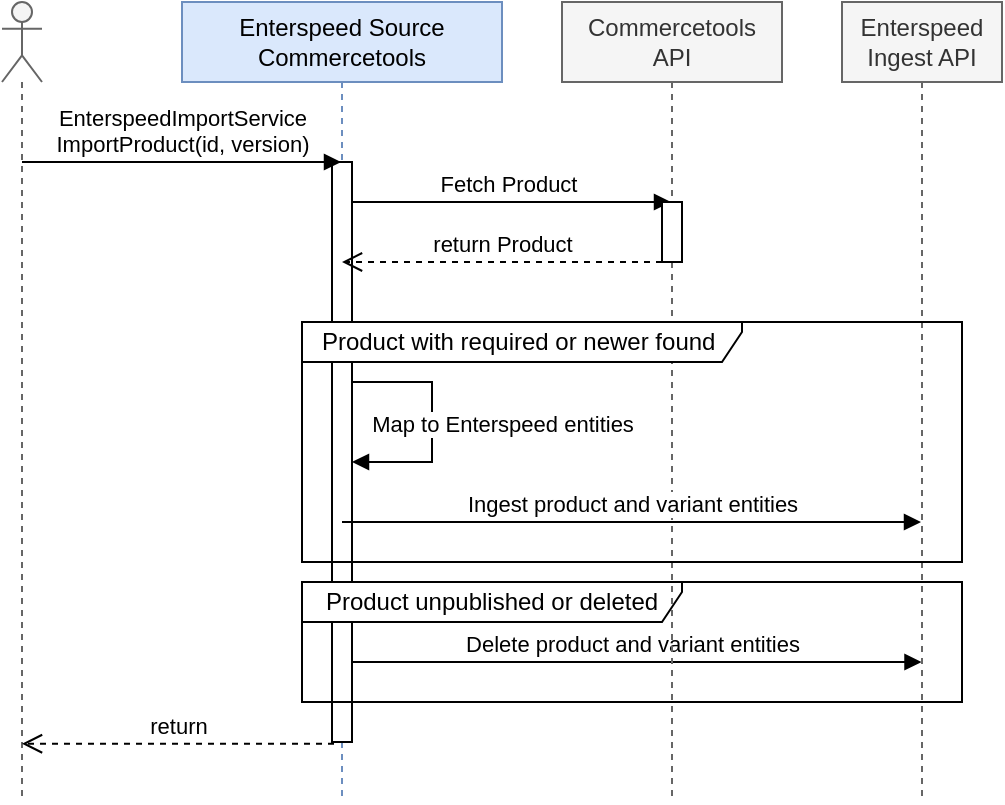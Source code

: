 <mxfile version="20.6.2" type="device"><diagram id="tCMQC-1F_2N5v4eEoRhI" name="Page-1"><mxGraphModel dx="1086" dy="986" grid="1" gridSize="10" guides="1" tooltips="1" connect="1" arrows="1" fold="1" page="1" pageScale="1" pageWidth="850" pageHeight="1100" math="0" shadow="0"><root><mxCell id="0"/><mxCell id="1" parent="0"/><mxCell id="DzCEUYiGwVwZ2_iR4gu8-17" value="Fetch Product" style="html=1;verticalAlign=bottom;endArrow=block;rounded=0;" edge="1" parent="1" target="DzCEUYiGwVwZ2_iR4gu8-12"><mxGeometry width="80" relative="1" as="geometry"><mxPoint x="360" y="300" as="sourcePoint"/><mxPoint x="519.5" y="300" as="targetPoint"/></mxGeometry></mxCell><mxCell id="7McVFY6NQz4wRwzfEQSu-11" style="edgeStyle=orthogonalEdgeStyle;rounded=0;orthogonalLoop=1;jettySize=auto;html=1;exitX=0.5;exitY=1;exitDx=0;exitDy=0;" parent="1" target="7McVFY6NQz4wRwzfEQSu-8" edge="1"><mxGeometry relative="1" as="geometry"><mxPoint x="400" y="480" as="sourcePoint"/></mxGeometry></mxCell><mxCell id="7McVFY6NQz4wRwzfEQSu-31" value="Fetch entity" style="edgeLabel;html=1;align=center;verticalAlign=middle;resizable=0;points=[];fontColor=none;" parent="7McVFY6NQz4wRwzfEQSu-11" vertex="1" connectable="0"><mxGeometry x="0.208" y="-3" relative="1" as="geometry"><mxPoint x="25" y="3" as="offset"/></mxGeometry></mxCell><mxCell id="7McVFY6NQz4wRwzfEQSu-12" style="edgeStyle=orthogonalEdgeStyle;rounded=0;orthogonalLoop=1;jettySize=auto;html=1;exitX=0.5;exitY=1;exitDx=0;exitDy=0;startArrow=none;" parent="1" source="7McVFY6NQz4wRwzfEQSu-4" edge="1"><mxGeometry relative="1" as="geometry"><mxPoint x="560" y="450" as="targetPoint"/></mxGeometry></mxCell><mxCell id="7McVFY6NQz4wRwzfEQSu-32" value="Ingest entity" style="edgeLabel;html=1;align=center;verticalAlign=middle;resizable=0;points=[];fontColor=none;" parent="7McVFY6NQz4wRwzfEQSu-12" vertex="1" connectable="0"><mxGeometry x="0.125" y="-1" relative="1" as="geometry"><mxPoint x="-15" as="offset"/></mxGeometry></mxCell><mxCell id="DzCEUYiGwVwZ2_iR4gu8-11" value="Enterspeed Source&lt;br&gt;Commercetools" style="shape=umlLifeline;perimeter=lifelinePerimeter;whiteSpace=wrap;html=1;container=1;collapsible=0;recursiveResize=0;outlineConnect=0;fillColor=#dae8fc;strokeColor=#6c8ebf;" vertex="1" parent="1"><mxGeometry x="280" y="200" width="160" height="400" as="geometry"/></mxCell><mxCell id="DzCEUYiGwVwZ2_iR4gu8-29" value="Delete product and variant entities" style="html=1;verticalAlign=bottom;endArrow=block;rounded=0;" edge="1" parent="DzCEUYiGwVwZ2_iR4gu8-11"><mxGeometry width="80" relative="1" as="geometry"><mxPoint x="80.25" y="330" as="sourcePoint"/><mxPoint x="369.75" y="330" as="targetPoint"/><Array as="points"/></mxGeometry></mxCell><mxCell id="DzCEUYiGwVwZ2_iR4gu8-19" value="" style="html=1;points=[];perimeter=orthogonalPerimeter;" vertex="1" parent="DzCEUYiGwVwZ2_iR4gu8-11"><mxGeometry x="75" y="80" width="10" height="290" as="geometry"/></mxCell><mxCell id="DzCEUYiGwVwZ2_iR4gu8-28" value="Product unpublished or deleted" style="shape=umlFrame;whiteSpace=wrap;html=1;width=190;height=20;" vertex="1" parent="DzCEUYiGwVwZ2_iR4gu8-11"><mxGeometry x="60" y="290" width="330" height="60" as="geometry"/></mxCell><mxCell id="DzCEUYiGwVwZ2_iR4gu8-12" value="Commercetools &lt;br&gt;API" style="shape=umlLifeline;perimeter=lifelinePerimeter;whiteSpace=wrap;html=1;container=1;collapsible=0;recursiveResize=0;outlineConnect=0;fillColor=#f5f5f5;fontColor=#333333;strokeColor=#666666;" vertex="1" parent="1"><mxGeometry x="470" y="200" width="110" height="400" as="geometry"/></mxCell><mxCell id="DzCEUYiGwVwZ2_iR4gu8-21" value="" style="html=1;points=[];perimeter=orthogonalPerimeter;" vertex="1" parent="DzCEUYiGwVwZ2_iR4gu8-12"><mxGeometry x="50" y="100" width="10" height="30" as="geometry"/></mxCell><mxCell id="DzCEUYiGwVwZ2_iR4gu8-13" value="Enterspeed&lt;br&gt;Ingest API" style="shape=umlLifeline;perimeter=lifelinePerimeter;whiteSpace=wrap;html=1;container=1;collapsible=0;recursiveResize=0;outlineConnect=0;fillColor=#f5f5f5;fontColor=#333333;strokeColor=#666666;" vertex="1" parent="1"><mxGeometry x="610" y="200" width="80" height="400" as="geometry"/></mxCell><mxCell id="DzCEUYiGwVwZ2_iR4gu8-26" value="Ingest product and variant entities" style="html=1;verticalAlign=bottom;endArrow=block;rounded=0;" edge="1" parent="DzCEUYiGwVwZ2_iR4gu8-13" target="DzCEUYiGwVwZ2_iR4gu8-13"><mxGeometry width="80" relative="1" as="geometry"><mxPoint x="-250" y="260" as="sourcePoint"/><mxPoint x="-88" y="259.5" as="targetPoint"/><Array as="points"/></mxGeometry></mxCell><mxCell id="DzCEUYiGwVwZ2_iR4gu8-25" value="Map to Enterspeed entities" style="html=1;verticalAlign=bottom;endArrow=block;rounded=0;" edge="1" parent="DzCEUYiGwVwZ2_iR4gu8-13"><mxGeometry x="0.167" y="35" width="80" relative="1" as="geometry"><mxPoint x="-245" y="190" as="sourcePoint"/><mxPoint x="-245" y="230" as="targetPoint"/><Array as="points"><mxPoint x="-205" y="190"/><mxPoint x="-205" y="230"/></Array><mxPoint as="offset"/></mxGeometry></mxCell><mxCell id="DzCEUYiGwVwZ2_iR4gu8-23" value="Product with required or newer found&amp;nbsp;" style="shape=umlFrame;whiteSpace=wrap;html=1;width=220;height=20;" vertex="1" parent="DzCEUYiGwVwZ2_iR4gu8-13"><mxGeometry x="-270" y="160" width="330" height="120" as="geometry"/></mxCell><mxCell id="DzCEUYiGwVwZ2_iR4gu8-14" value="" style="shape=umlLifeline;participant=umlActor;perimeter=lifelinePerimeter;whiteSpace=wrap;html=1;container=1;collapsible=0;recursiveResize=0;verticalAlign=top;spacingTop=36;outlineConnect=0;fillColor=#f5f5f5;fontColor=#333333;strokeColor=#666666;" vertex="1" parent="1"><mxGeometry x="190" y="200" width="20" height="400" as="geometry"/></mxCell><mxCell id="DzCEUYiGwVwZ2_iR4gu8-16" value="EnterspeedImportService&lt;br&gt;ImportProduct(id, version)" style="html=1;verticalAlign=bottom;endArrow=block;rounded=0;" edge="1" parent="1" target="DzCEUYiGwVwZ2_iR4gu8-11"><mxGeometry width="80" relative="1" as="geometry"><mxPoint x="200" y="280" as="sourcePoint"/><mxPoint x="280" y="280" as="targetPoint"/></mxGeometry></mxCell><mxCell id="DzCEUYiGwVwZ2_iR4gu8-22" value="return Product" style="html=1;verticalAlign=bottom;endArrow=open;dashed=1;endSize=8;rounded=0;" edge="1" parent="1" target="DzCEUYiGwVwZ2_iR4gu8-11"><mxGeometry relative="1" as="geometry"><mxPoint x="520" y="330" as="sourcePoint"/><mxPoint x="440" y="330" as="targetPoint"/></mxGeometry></mxCell><mxCell id="DzCEUYiGwVwZ2_iR4gu8-27" value="return" style="html=1;verticalAlign=bottom;endArrow=open;dashed=1;endSize=8;rounded=0;exitX=0.1;exitY=1.003;exitDx=0;exitDy=0;exitPerimeter=0;" edge="1" parent="1" source="DzCEUYiGwVwZ2_iR4gu8-19" target="DzCEUYiGwVwZ2_iR4gu8-14"><mxGeometry relative="1" as="geometry"><mxPoint x="355" y="500" as="sourcePoint"/><mxPoint x="209.5" y="500" as="targetPoint"/></mxGeometry></mxCell></root></mxGraphModel></diagram></mxfile>